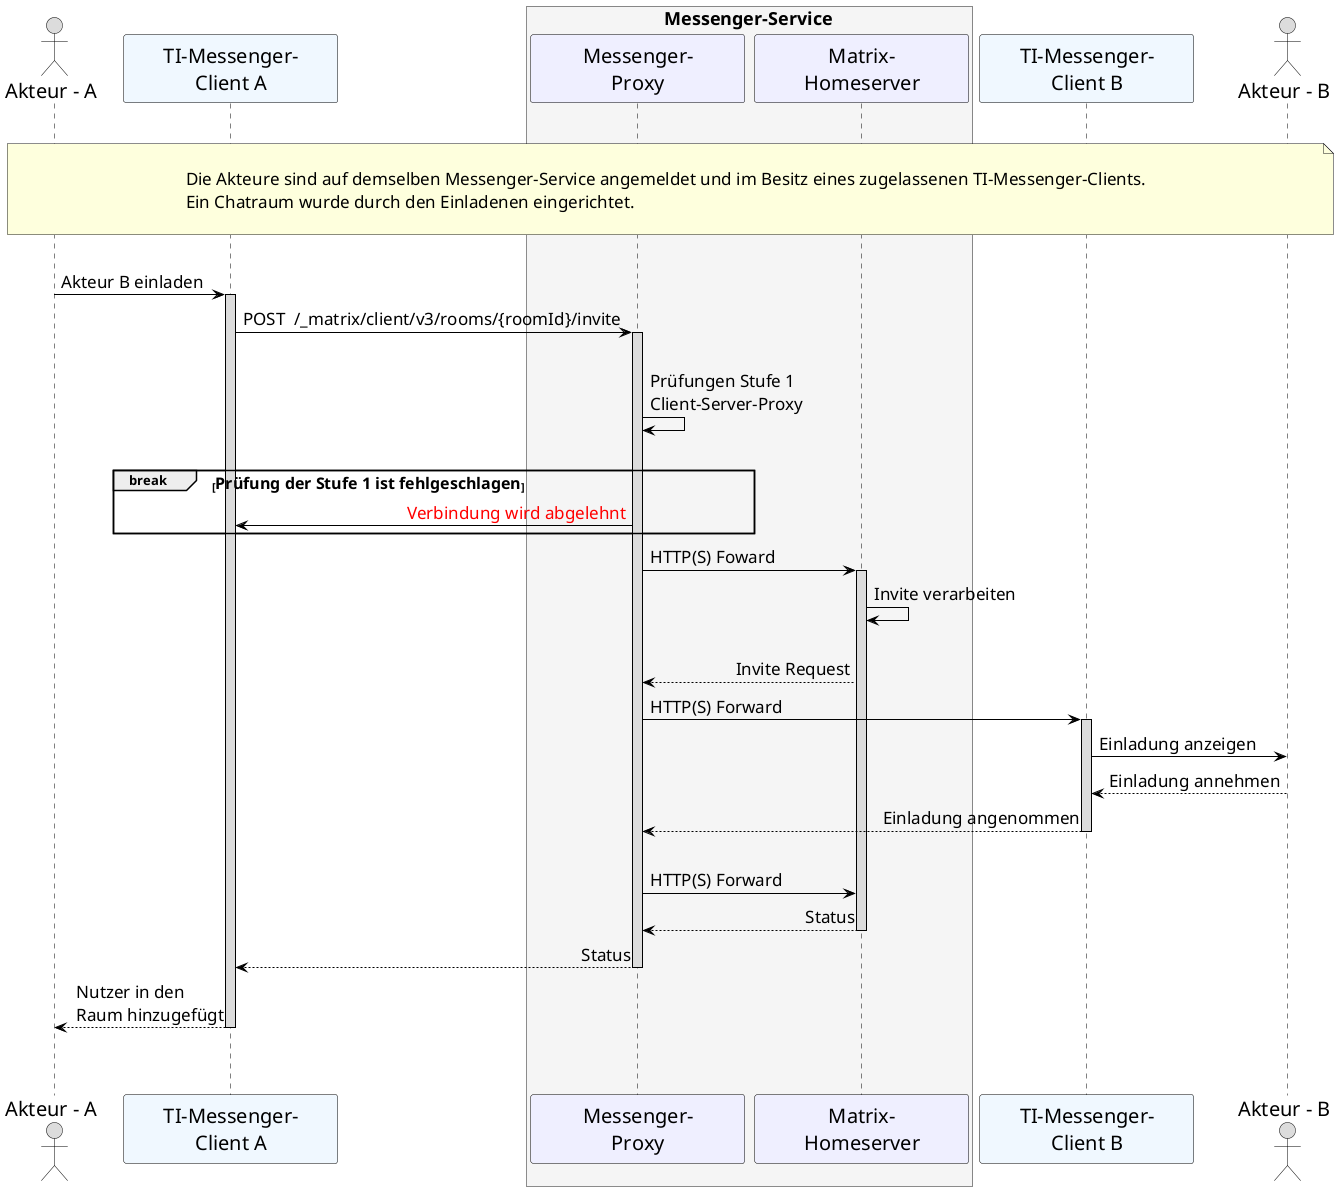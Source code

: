 /' 
# TI-Messenger 1.1
# TI-Messenger-Dienst
# UC - 10104
# Sequence Diagram
# Name: Einladung von Akteuren innerhalb einer Organisation
'/

@startuml
skinparam sequenceMessageAlign direction
skinparam minClassWidth 200
skinparam BoxPadding 1
skinparam sequenceReferenceHeaderBackgroundColor palegreen
scale max 2048 width

skinparam sequence {
ArrowColor black
ArrowFontSize 17
ActorBorderColor black
LifeLineBorderColor black
LifeLineBackgroundColor Gainsboro

ParticipantBorderColor Motivation
ParticipantBackgroundColor Motivation
ParticipantFontName Impact
ParticipantFontSize 20
ParticipantFontColor black
ParticipantBorderColor Black
ParticipantBackgroundColor MOTIVATION

ActorBackgroundColor Gainsboro
ActorFontColor black
ActorFontSize 20
ActorFontName Aapex
}
    actor U1 as "Akteur - A"
    participant C1 as "TI-Messenger-\nClient A" #AliceBlue
    box <size:18>Messenger-Service</size> #WhiteSmoke
      participant MP as "Messenger-\nProxy"
      participant MH as "Matrix-\nHomeserver"
    end box
    participant C2 as "TI-Messenger-\nClient B" #AliceBlue
    actor U2 as "Akteur - B"
    
|||
note over U1, U2: \n<size:17>Die Akteure sind auf demselben Messenger-Service angemeldet und im Besitz eines zugelassenen TI-Messenger-Clients.\n<size:17>Ein Chatraum wurde durch den Einladenen eingerichtet.</size>\n
|||
    U1->C1: Akteur B einladen
    activate C1
    C1->MP: POST  /_matrix/client/v3/rooms/{roomId}/invite
    activate MP
    |||
      MP->MP: Prüfungen Stufe 1\nClient-Server-Proxy
    |||
    break <size:16>Prüfung der Stufe 1 ist fehlgeschlagen</size> 
    MP->C1: <font color=red>Verbindung wird abgelehnt</font>
    end
    
      MP->MH: HTTP(S) Foward
        activate MH
      MH->MH: Invite verarbeiten
      |||
          MH-->MP: Invite Request
          MP->C2: HTTP(S) Forward
            activate C2 
          C2->U2: Einladung anzeigen
          U2-->C2: Einladung annehmen
          C2-->MP: Einladung angenommen
          deactivate C2
          |||
          MP->MH: HTTP(S) Forward
          MH-->MP: Status
            deactivate MH
          MP-->C1: Status
          deactivate MP
          C1-->U1: Nutzer in den \nRaum hinzugefügt
          deactivate C1
        |||
 |||
@enduml
